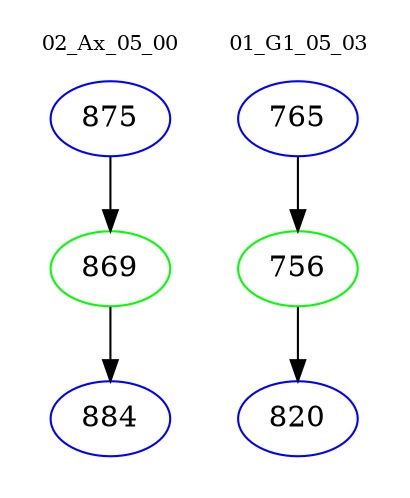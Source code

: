digraph{
subgraph cluster_0 {
color = white
label = "02_Ax_05_00";
fontsize=10;
T0_875 [label="875", color="blue"]
T0_875 -> T0_869 [color="black"]
T0_869 [label="869", color="green"]
T0_869 -> T0_884 [color="black"]
T0_884 [label="884", color="blue"]
}
subgraph cluster_1 {
color = white
label = "01_G1_05_03";
fontsize=10;
T1_765 [label="765", color="blue"]
T1_765 -> T1_756 [color="black"]
T1_756 [label="756", color="green"]
T1_756 -> T1_820 [color="black"]
T1_820 [label="820", color="blue"]
}
}
